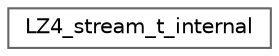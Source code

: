 digraph "Graphical Class Hierarchy"
{
 // LATEX_PDF_SIZE
  bgcolor="transparent";
  edge [fontname=Helvetica,fontsize=10,labelfontname=Helvetica,labelfontsize=10];
  node [fontname=Helvetica,fontsize=10,shape=box,height=0.2,width=0.4];
  rankdir="LR";
  Node0 [id="Node000000",label="LZ4_stream_t_internal",height=0.2,width=0.4,color="grey40", fillcolor="white", style="filled",URL="$struct_l_z4__stream__t__internal.html",tooltip=" "];
}
